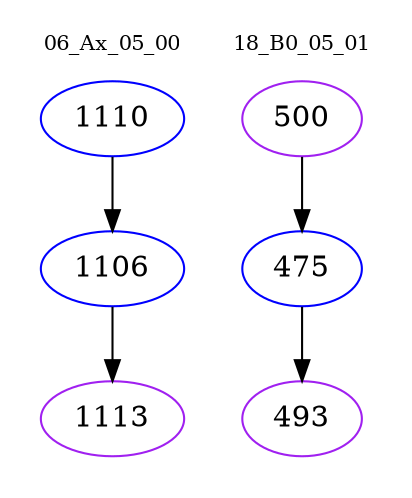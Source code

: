 digraph{
subgraph cluster_0 {
color = white
label = "06_Ax_05_00";
fontsize=10;
T0_1110 [label="1110", color="blue"]
T0_1110 -> T0_1106 [color="black"]
T0_1106 [label="1106", color="blue"]
T0_1106 -> T0_1113 [color="black"]
T0_1113 [label="1113", color="purple"]
}
subgraph cluster_1 {
color = white
label = "18_B0_05_01";
fontsize=10;
T1_500 [label="500", color="purple"]
T1_500 -> T1_475 [color="black"]
T1_475 [label="475", color="blue"]
T1_475 -> T1_493 [color="black"]
T1_493 [label="493", color="purple"]
}
}
